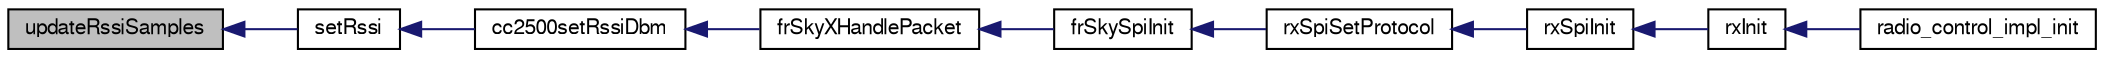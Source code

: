 digraph "updateRssiSamples"
{
  edge [fontname="FreeSans",fontsize="10",labelfontname="FreeSans",labelfontsize="10"];
  node [fontname="FreeSans",fontsize="10",shape=record];
  rankdir="LR";
  Node1 [label="updateRssiSamples",height=0.2,width=0.4,color="black", fillcolor="grey75", style="filled", fontcolor="black"];
  Node1 -> Node2 [dir="back",color="midnightblue",fontsize="10",style="solid",fontname="FreeSans"];
  Node2 [label="setRssi",height=0.2,width=0.4,color="black", fillcolor="white", style="filled",URL="$cc2500__rx_8h.html#a191331e7da503ea1f4724bbfbe6a577b"];
  Node2 -> Node3 [dir="back",color="midnightblue",fontsize="10",style="solid",fontname="FreeSans"];
  Node3 [label="cc2500setRssiDbm",height=0.2,width=0.4,color="black", fillcolor="white", style="filled",URL="$cc2500__common_8h.html#acfa3dd5dc7caabd9fb83ab92867a6977"];
  Node3 -> Node4 [dir="back",color="midnightblue",fontsize="10",style="solid",fontname="FreeSans"];
  Node4 [label="frSkyXHandlePacket",height=0.2,width=0.4,color="black", fillcolor="white", style="filled",URL="$cc2500__frsky__x_8h.html#a90776c7143b1e75512e9bf975aca774e"];
  Node4 -> Node5 [dir="back",color="midnightblue",fontsize="10",style="solid",fontname="FreeSans"];
  Node5 [label="frSkySpiInit",height=0.2,width=0.4,color="black", fillcolor="white", style="filled",URL="$cc2500__frsky__shared_8c.html#ae9a644b9be932a275c8b3c77fd33f0f9"];
  Node5 -> Node6 [dir="back",color="midnightblue",fontsize="10",style="solid",fontname="FreeSans"];
  Node6 [label="rxSpiSetProtocol",height=0.2,width=0.4,color="black", fillcolor="white", style="filled",URL="$cc2500__rx__spi_8c.html#a3d2e6ea2ec7d87bc2067c0fd06ecc5c0"];
  Node6 -> Node7 [dir="back",color="midnightblue",fontsize="10",style="solid",fontname="FreeSans"];
  Node7 [label="rxSpiInit",height=0.2,width=0.4,color="black", fillcolor="white", style="filled",URL="$cc2500__rx__spi_8h.html#a69c86568ea4d5d0b6b27d470946083c5"];
  Node7 -> Node8 [dir="back",color="midnightblue",fontsize="10",style="solid",fontname="FreeSans"];
  Node8 [label="rxInit",height=0.2,width=0.4,color="black", fillcolor="white", style="filled",URL="$cc2500__rx_8h.html#a2b22f66cf63b1438ff45127b7674d1a9",tooltip="!TODO remove this extern, only needed once for channelCount "];
  Node8 -> Node9 [dir="back",color="midnightblue",fontsize="10",style="solid",fontname="FreeSans"];
  Node9 [label="radio_control_impl_init",height=0.2,width=0.4,color="black", fillcolor="white", style="filled",URL="$cc2500__paparazzi_8c.html#a6ba4bebf68f7ff39f4569dfe3b1f2832"];
}

